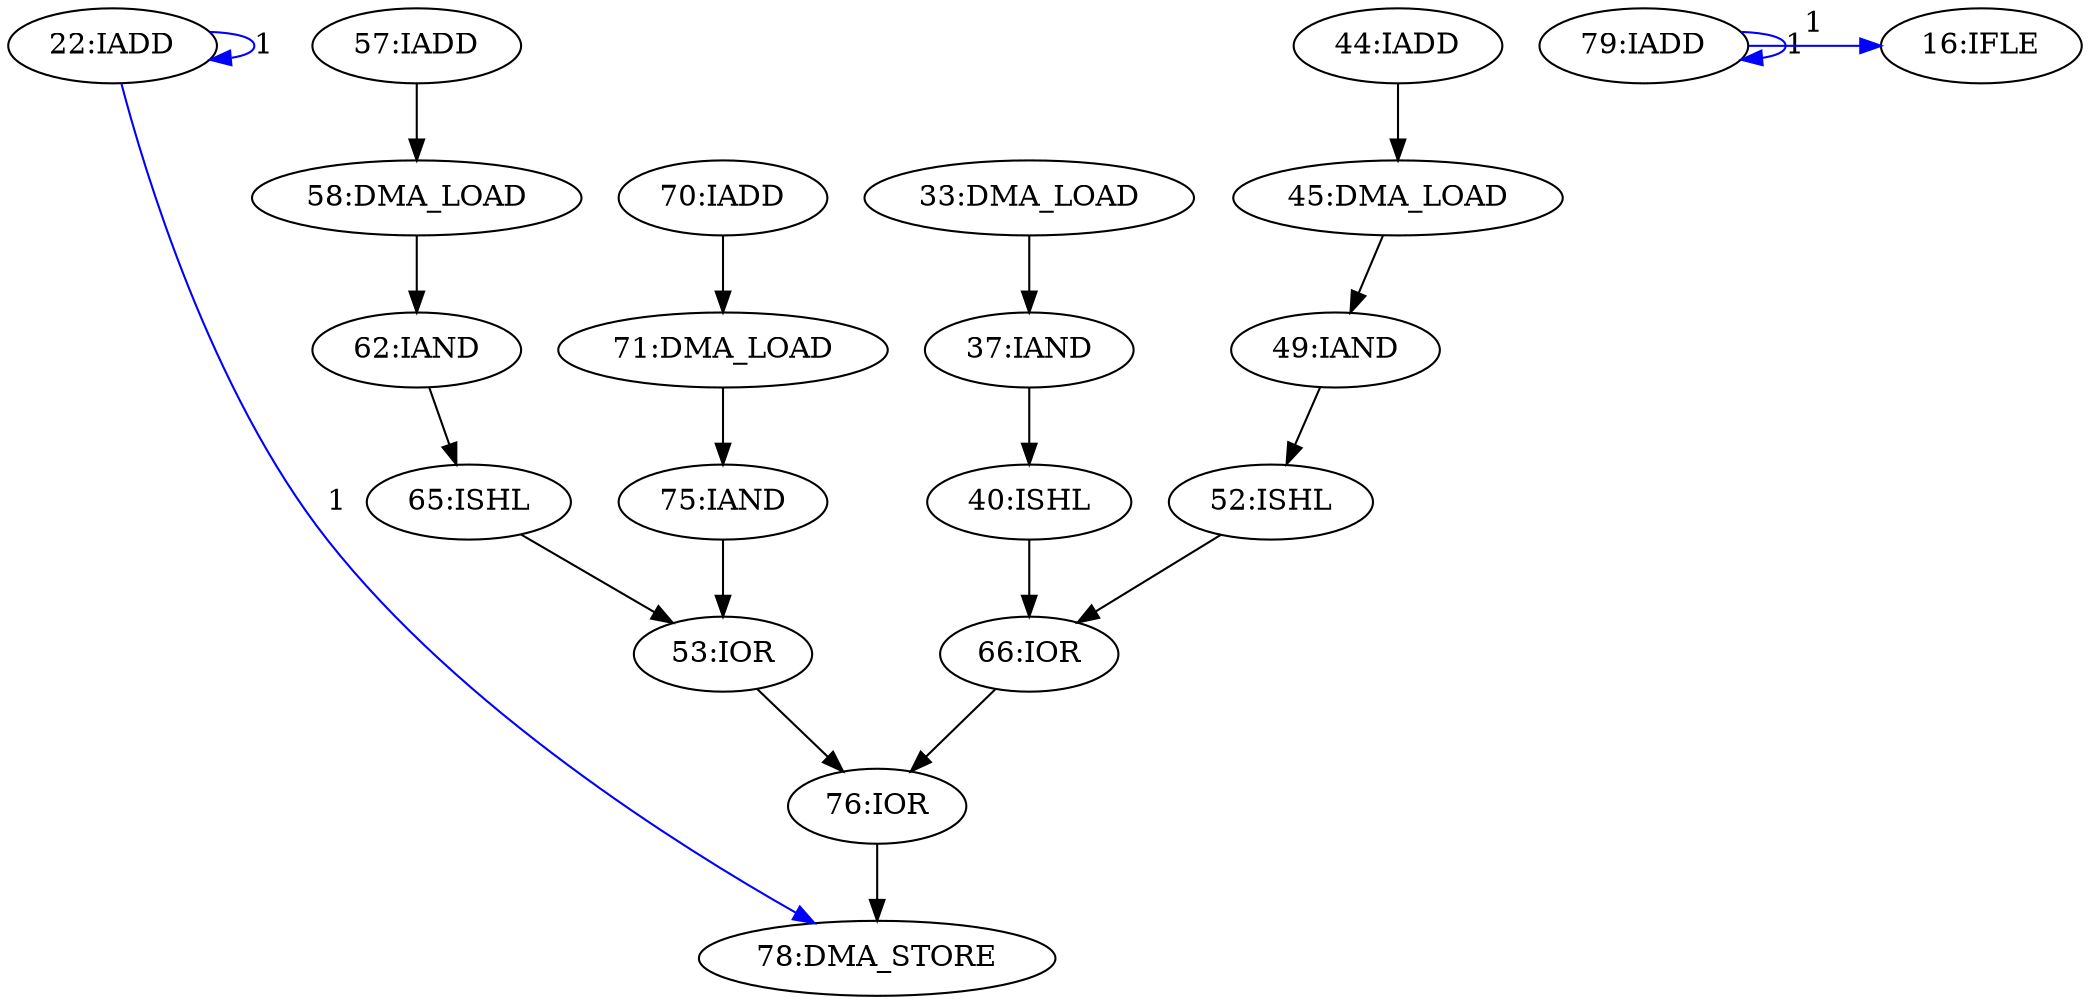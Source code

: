 digraph depgraph {
n0 [label="45:DMA_LOAD"];
n1 [label="44:IADD"];
n1 -> n0;
n2 [label="65:ISHL"];
n3 [label="62:IAND"];
n3 -> n2;
n4 [label="71:DMA_LOAD"];
n5 [label="70:IADD"];
n5 -> n4;
n6 [label="76:IOR"];
n7 [label="66:IOR"];
n7 -> n6;
n8 [label="53:IOR"];
n8 -> n6;
n9 [label="40:ISHL"];
n9 -> n7;
n10 [label="52:ISHL"];
n10 -> n7;
n11 [label="49:IAND"];
n0 -> n11;
n12 [label="37:IAND"];
n12 -> n9;
n2 -> n8;
n13 [label="75:IAND"];
n13 -> n8;
n14 [label="58:DMA_LOAD"];
n14 -> n3;
n15 [label="78:DMA_STORE"];
n6 -> n15;
n16 [label="33:DMA_LOAD"];
n16 -> n12;
n17 [label="57:IADD"];
n17 -> n14;
n11 -> n10;
n4 -> n13;
n18 [label="79:IADD"];
n19 [label="16:IFLE"];
n18 -> n19 [constraint=false,color=blue,label="1"];
n18 -> n18 [constraint=false,color=blue,label="1"];
n20 [label="22:IADD"];
n20 -> n15 [constraint=false,color=blue,label="1"];
n20 -> n20 [constraint=false,color=blue,label="1"];
}